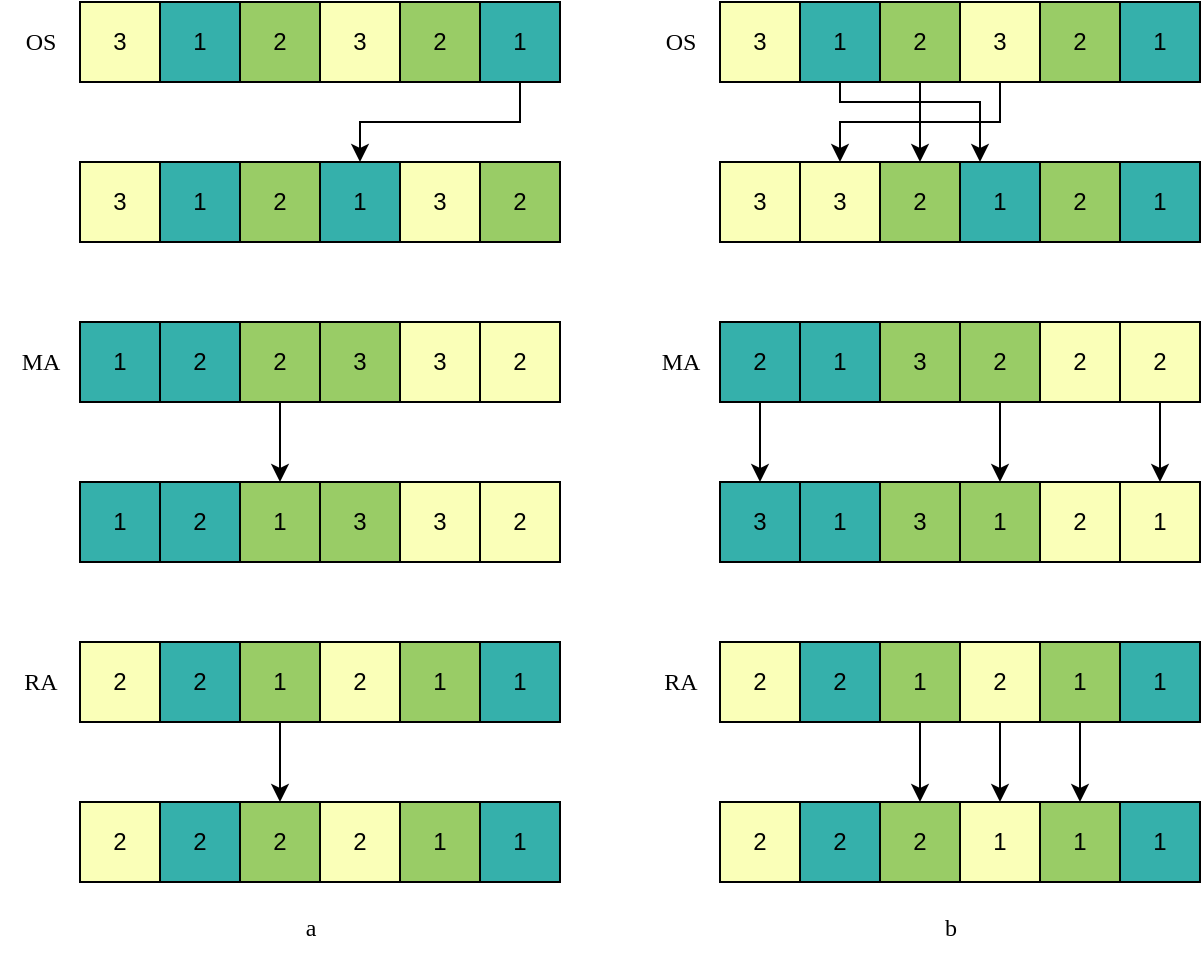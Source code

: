 <mxfile version="26.2.6">
  <diagram name="第 1 页" id="ZxWvzUlnIDP-lIGuV4_N">
    <mxGraphModel dx="1182" dy="630" grid="1" gridSize="10" guides="1" tooltips="1" connect="1" arrows="1" fold="1" page="1" pageScale="1" pageWidth="827" pageHeight="1169" math="0" shadow="0">
      <root>
        <mxCell id="0" />
        <mxCell id="1" parent="0" />
        <mxCell id="BS0-TJ9Gr1dDW-5KP8CO-1" value="3" style="whiteSpace=wrap;html=1;aspect=fixed;fillColor=#FAFFB8;" parent="1" vertex="1">
          <mxGeometry x="120" y="160" width="40" height="40" as="geometry" />
        </mxCell>
        <mxCell id="BS0-TJ9Gr1dDW-5KP8CO-2" value="1" style="whiteSpace=wrap;html=1;aspect=fixed;fillColor=#35B0AB;" parent="1" vertex="1">
          <mxGeometry x="160" y="160" width="40" height="40" as="geometry" />
        </mxCell>
        <mxCell id="BS0-TJ9Gr1dDW-5KP8CO-3" value="2" style="whiteSpace=wrap;html=1;aspect=fixed;fillColor=#99CC66;" parent="1" vertex="1">
          <mxGeometry x="200" y="160" width="40" height="40" as="geometry" />
        </mxCell>
        <mxCell id="BS0-TJ9Gr1dDW-5KP8CO-4" value="3" style="whiteSpace=wrap;html=1;aspect=fixed;fillColor=#FAFFB8;" parent="1" vertex="1">
          <mxGeometry x="240" y="160" width="40" height="40" as="geometry" />
        </mxCell>
        <mxCell id="BS0-TJ9Gr1dDW-5KP8CO-5" value="2" style="whiteSpace=wrap;html=1;aspect=fixed;fillColor=#99CC66;" parent="1" vertex="1">
          <mxGeometry x="280" y="160" width="40" height="40" as="geometry" />
        </mxCell>
        <mxCell id="BS0-TJ9Gr1dDW-5KP8CO-109" style="edgeStyle=orthogonalEdgeStyle;rounded=0;orthogonalLoop=1;jettySize=auto;html=1;exitX=0.5;exitY=1;exitDx=0;exitDy=0;entryX=0.5;entryY=0;entryDx=0;entryDy=0;" parent="1" source="BS0-TJ9Gr1dDW-5KP8CO-6" target="BS0-TJ9Gr1dDW-5KP8CO-12" edge="1">
          <mxGeometry relative="1" as="geometry" />
        </mxCell>
        <mxCell id="BS0-TJ9Gr1dDW-5KP8CO-6" value="1" style="whiteSpace=wrap;html=1;aspect=fixed;fillColor=#35B0AB;" parent="1" vertex="1">
          <mxGeometry x="320" y="160" width="40" height="40" as="geometry" />
        </mxCell>
        <mxCell id="BS0-TJ9Gr1dDW-5KP8CO-7" value="3" style="whiteSpace=wrap;html=1;aspect=fixed;fillColor=#FAFFB8;" parent="1" vertex="1">
          <mxGeometry x="120" y="240" width="40" height="40" as="geometry" />
        </mxCell>
        <mxCell id="BS0-TJ9Gr1dDW-5KP8CO-8" value="1" style="whiteSpace=wrap;html=1;aspect=fixed;fillColor=#35B0AB;" parent="1" vertex="1">
          <mxGeometry x="160" y="240" width="40" height="40" as="geometry" />
        </mxCell>
        <mxCell id="BS0-TJ9Gr1dDW-5KP8CO-9" value="2" style="whiteSpace=wrap;html=1;aspect=fixed;fillColor=#99CC66;" parent="1" vertex="1">
          <mxGeometry x="200" y="240" width="40" height="40" as="geometry" />
        </mxCell>
        <mxCell id="BS0-TJ9Gr1dDW-5KP8CO-10" value="2" style="whiteSpace=wrap;html=1;aspect=fixed;fillColor=#99CC66;" parent="1" vertex="1">
          <mxGeometry x="320" y="240" width="40" height="40" as="geometry" />
        </mxCell>
        <mxCell id="BS0-TJ9Gr1dDW-5KP8CO-11" value="3" style="whiteSpace=wrap;html=1;aspect=fixed;fillColor=#FAFFB8;" parent="1" vertex="1">
          <mxGeometry x="280" y="240" width="40" height="40" as="geometry" />
        </mxCell>
        <mxCell id="BS0-TJ9Gr1dDW-5KP8CO-12" value="1" style="whiteSpace=wrap;html=1;aspect=fixed;fillColor=#35B0AB;" parent="1" vertex="1">
          <mxGeometry x="240" y="240" width="40" height="40" as="geometry" />
        </mxCell>
        <mxCell id="BS0-TJ9Gr1dDW-5KP8CO-13" value="3" style="whiteSpace=wrap;html=1;aspect=fixed;fillColor=#FAFFB8;" parent="1" vertex="1">
          <mxGeometry x="440" y="160" width="40" height="40" as="geometry" />
        </mxCell>
        <mxCell id="ZzFwXnMAfw1WLT5CRGv8-5" style="edgeStyle=orthogonalEdgeStyle;rounded=0;orthogonalLoop=1;jettySize=auto;html=1;exitX=0.5;exitY=1;exitDx=0;exitDy=0;entryX=0.25;entryY=0;entryDx=0;entryDy=0;" edge="1" parent="1" source="BS0-TJ9Gr1dDW-5KP8CO-14" target="BS0-TJ9Gr1dDW-5KP8CO-21">
          <mxGeometry relative="1" as="geometry">
            <Array as="points">
              <mxPoint x="500" y="210" />
              <mxPoint x="570" y="210" />
            </Array>
          </mxGeometry>
        </mxCell>
        <mxCell id="BS0-TJ9Gr1dDW-5KP8CO-14" value="1" style="whiteSpace=wrap;html=1;aspect=fixed;fillColor=#35B0AB;" parent="1" vertex="1">
          <mxGeometry x="480" y="160" width="40" height="40" as="geometry" />
        </mxCell>
        <mxCell id="ZzFwXnMAfw1WLT5CRGv8-2" style="edgeStyle=orthogonalEdgeStyle;rounded=0;orthogonalLoop=1;jettySize=auto;html=1;exitX=0.5;exitY=1;exitDx=0;exitDy=0;entryX=0.5;entryY=0;entryDx=0;entryDy=0;" edge="1" parent="1" source="BS0-TJ9Gr1dDW-5KP8CO-15" target="BS0-TJ9Gr1dDW-5KP8CO-20">
          <mxGeometry relative="1" as="geometry" />
        </mxCell>
        <mxCell id="BS0-TJ9Gr1dDW-5KP8CO-15" value="2" style="whiteSpace=wrap;html=1;aspect=fixed;fillColor=#99CC66;" parent="1" vertex="1">
          <mxGeometry x="520" y="160" width="40" height="40" as="geometry" />
        </mxCell>
        <mxCell id="ZzFwXnMAfw1WLT5CRGv8-1" style="edgeStyle=orthogonalEdgeStyle;rounded=0;orthogonalLoop=1;jettySize=auto;html=1;exitX=0.5;exitY=1;exitDx=0;exitDy=0;entryX=0.5;entryY=0;entryDx=0;entryDy=0;" edge="1" parent="1" source="BS0-TJ9Gr1dDW-5KP8CO-16" target="BS0-TJ9Gr1dDW-5KP8CO-22">
          <mxGeometry relative="1" as="geometry" />
        </mxCell>
        <mxCell id="BS0-TJ9Gr1dDW-5KP8CO-16" value="3" style="whiteSpace=wrap;html=1;aspect=fixed;fillColor=#FAFFB8;" parent="1" vertex="1">
          <mxGeometry x="560" y="160" width="40" height="40" as="geometry" />
        </mxCell>
        <mxCell id="BS0-TJ9Gr1dDW-5KP8CO-17" value="2" style="whiteSpace=wrap;html=1;aspect=fixed;fillColor=#99CC66;" parent="1" vertex="1">
          <mxGeometry x="600" y="160" width="40" height="40" as="geometry" />
        </mxCell>
        <mxCell id="BS0-TJ9Gr1dDW-5KP8CO-18" value="1" style="whiteSpace=wrap;html=1;aspect=fixed;fillColor=#35B0AB;" parent="1" vertex="1">
          <mxGeometry x="640" y="160" width="40" height="40" as="geometry" />
        </mxCell>
        <mxCell id="BS0-TJ9Gr1dDW-5KP8CO-19" value="3" style="whiteSpace=wrap;html=1;aspect=fixed;fillColor=#FAFFB8;" parent="1" vertex="1">
          <mxGeometry x="440" y="240" width="40" height="40" as="geometry" />
        </mxCell>
        <mxCell id="BS0-TJ9Gr1dDW-5KP8CO-20" value="2" style="whiteSpace=wrap;html=1;aspect=fixed;fillColor=#99CC66;" parent="1" vertex="1">
          <mxGeometry x="520" y="240" width="40" height="40" as="geometry" />
        </mxCell>
        <mxCell id="BS0-TJ9Gr1dDW-5KP8CO-21" value="1" style="whiteSpace=wrap;html=1;aspect=fixed;fillColor=#35B0AB;" parent="1" vertex="1">
          <mxGeometry x="560" y="240" width="40" height="40" as="geometry" />
        </mxCell>
        <mxCell id="BS0-TJ9Gr1dDW-5KP8CO-22" value="3" style="whiteSpace=wrap;html=1;aspect=fixed;fillColor=#FAFFB8;" parent="1" vertex="1">
          <mxGeometry x="480" y="240" width="40" height="40" as="geometry" />
        </mxCell>
        <mxCell id="BS0-TJ9Gr1dDW-5KP8CO-23" value="2" style="whiteSpace=wrap;html=1;aspect=fixed;fillColor=#99CC66;" parent="1" vertex="1">
          <mxGeometry x="600" y="240" width="40" height="40" as="geometry" />
        </mxCell>
        <mxCell id="BS0-TJ9Gr1dDW-5KP8CO-24" value="1" style="whiteSpace=wrap;html=1;aspect=fixed;fillColor=#35B0AB;" parent="1" vertex="1">
          <mxGeometry x="640" y="240" width="40" height="40" as="geometry" />
        </mxCell>
        <mxCell id="BS0-TJ9Gr1dDW-5KP8CO-33" value="1" style="whiteSpace=wrap;html=1;aspect=fixed;fillColor=#35B0AB;" parent="1" vertex="1">
          <mxGeometry x="120" y="320" width="40" height="40" as="geometry" />
        </mxCell>
        <mxCell id="BS0-TJ9Gr1dDW-5KP8CO-34" value="2" style="whiteSpace=wrap;html=1;aspect=fixed;fillColor=#35B0AB;" parent="1" vertex="1">
          <mxGeometry x="160" y="320" width="40" height="40" as="geometry" />
        </mxCell>
        <mxCell id="BS0-TJ9Gr1dDW-5KP8CO-47" style="edgeStyle=orthogonalEdgeStyle;rounded=0;orthogonalLoop=1;jettySize=auto;html=1;exitX=0.5;exitY=1;exitDx=0;exitDy=0;entryX=0.5;entryY=0;entryDx=0;entryDy=0;" parent="1" source="BS0-TJ9Gr1dDW-5KP8CO-35" target="BS0-TJ9Gr1dDW-5KP8CO-42" edge="1">
          <mxGeometry relative="1" as="geometry" />
        </mxCell>
        <mxCell id="BS0-TJ9Gr1dDW-5KP8CO-35" value="2" style="whiteSpace=wrap;html=1;aspect=fixed;fillColor=#99CC66;" parent="1" vertex="1">
          <mxGeometry x="200" y="320" width="40" height="40" as="geometry" />
        </mxCell>
        <mxCell id="BS0-TJ9Gr1dDW-5KP8CO-36" value="3" style="whiteSpace=wrap;html=1;aspect=fixed;fillColor=#99CC66;" parent="1" vertex="1">
          <mxGeometry x="240" y="320" width="40" height="40" as="geometry" />
        </mxCell>
        <mxCell id="BS0-TJ9Gr1dDW-5KP8CO-38" value="3" style="whiteSpace=wrap;html=1;aspect=fixed;fillColor=#FAFFB8;" parent="1" vertex="1">
          <mxGeometry x="280" y="320" width="40" height="40" as="geometry" />
        </mxCell>
        <mxCell id="BS0-TJ9Gr1dDW-5KP8CO-39" value="2" style="whiteSpace=wrap;html=1;aspect=fixed;fillColor=#FAFFB8;" parent="1" vertex="1">
          <mxGeometry x="320" y="320" width="40" height="40" as="geometry" />
        </mxCell>
        <mxCell id="BS0-TJ9Gr1dDW-5KP8CO-40" value="1" style="whiteSpace=wrap;html=1;aspect=fixed;fillColor=#35B0AB;" parent="1" vertex="1">
          <mxGeometry x="120" y="400" width="40" height="40" as="geometry" />
        </mxCell>
        <mxCell id="BS0-TJ9Gr1dDW-5KP8CO-41" value="2" style="whiteSpace=wrap;html=1;aspect=fixed;fillColor=#35B0AB;" parent="1" vertex="1">
          <mxGeometry x="160" y="400" width="40" height="40" as="geometry" />
        </mxCell>
        <mxCell id="BS0-TJ9Gr1dDW-5KP8CO-42" value="1" style="whiteSpace=wrap;html=1;aspect=fixed;fillColor=#99CC66;" parent="1" vertex="1">
          <mxGeometry x="200" y="400" width="40" height="40" as="geometry" />
        </mxCell>
        <mxCell id="BS0-TJ9Gr1dDW-5KP8CO-43" value="3" style="whiteSpace=wrap;html=1;aspect=fixed;fillColor=#99CC66;" parent="1" vertex="1">
          <mxGeometry x="240" y="400" width="40" height="40" as="geometry" />
        </mxCell>
        <mxCell id="BS0-TJ9Gr1dDW-5KP8CO-44" value="3" style="whiteSpace=wrap;html=1;aspect=fixed;fillColor=#FAFFB8;" parent="1" vertex="1">
          <mxGeometry x="280" y="400" width="40" height="40" as="geometry" />
        </mxCell>
        <mxCell id="BS0-TJ9Gr1dDW-5KP8CO-45" value="2" style="whiteSpace=wrap;html=1;aspect=fixed;fillColor=#FAFFB8;" parent="1" vertex="1">
          <mxGeometry x="320" y="400" width="40" height="40" as="geometry" />
        </mxCell>
        <mxCell id="BS0-TJ9Gr1dDW-5KP8CO-64" style="edgeStyle=orthogonalEdgeStyle;rounded=0;orthogonalLoop=1;jettySize=auto;html=1;exitX=0.5;exitY=1;exitDx=0;exitDy=0;entryX=0.5;entryY=0;entryDx=0;entryDy=0;" parent="1" source="BS0-TJ9Gr1dDW-5KP8CO-49" target="BS0-TJ9Gr1dDW-5KP8CO-56" edge="1">
          <mxGeometry relative="1" as="geometry" />
        </mxCell>
        <mxCell id="BS0-TJ9Gr1dDW-5KP8CO-49" value="2" style="whiteSpace=wrap;html=1;aspect=fixed;fillColor=#35B0AB;" parent="1" vertex="1">
          <mxGeometry x="440" y="320" width="40" height="40" as="geometry" />
        </mxCell>
        <mxCell id="BS0-TJ9Gr1dDW-5KP8CO-50" value="1" style="whiteSpace=wrap;html=1;aspect=fixed;fillColor=#35B0AB;" parent="1" vertex="1">
          <mxGeometry x="480" y="320" width="40" height="40" as="geometry" />
        </mxCell>
        <mxCell id="BS0-TJ9Gr1dDW-5KP8CO-52" value="3" style="whiteSpace=wrap;html=1;aspect=fixed;fillColor=#99CC66;" parent="1" vertex="1">
          <mxGeometry x="520" y="320" width="40" height="40" as="geometry" />
        </mxCell>
        <mxCell id="BS0-TJ9Gr1dDW-5KP8CO-62" style="edgeStyle=orthogonalEdgeStyle;rounded=0;orthogonalLoop=1;jettySize=auto;html=1;exitX=0.5;exitY=1;exitDx=0;exitDy=0;entryX=0.5;entryY=0;entryDx=0;entryDy=0;" parent="1" source="BS0-TJ9Gr1dDW-5KP8CO-53" target="BS0-TJ9Gr1dDW-5KP8CO-59" edge="1">
          <mxGeometry relative="1" as="geometry" />
        </mxCell>
        <mxCell id="BS0-TJ9Gr1dDW-5KP8CO-53" value="2" style="whiteSpace=wrap;html=1;aspect=fixed;fillColor=#99CC66;" parent="1" vertex="1">
          <mxGeometry x="560" y="320" width="40" height="40" as="geometry" />
        </mxCell>
        <mxCell id="BS0-TJ9Gr1dDW-5KP8CO-54" value="2" style="whiteSpace=wrap;html=1;aspect=fixed;gradientColor=none;fillColor=#FAFFB8;" parent="1" vertex="1">
          <mxGeometry x="600" y="320" width="40" height="40" as="geometry" />
        </mxCell>
        <mxCell id="BS0-TJ9Gr1dDW-5KP8CO-63" style="edgeStyle=orthogonalEdgeStyle;rounded=0;orthogonalLoop=1;jettySize=auto;html=1;exitX=0.5;exitY=1;exitDx=0;exitDy=0;entryX=0.5;entryY=0;entryDx=0;entryDy=0;" parent="1" source="BS0-TJ9Gr1dDW-5KP8CO-55" target="BS0-TJ9Gr1dDW-5KP8CO-61" edge="1">
          <mxGeometry relative="1" as="geometry" />
        </mxCell>
        <mxCell id="BS0-TJ9Gr1dDW-5KP8CO-55" value="2" style="whiteSpace=wrap;html=1;aspect=fixed;gradientColor=none;fillColor=#FAFFB8;" parent="1" vertex="1">
          <mxGeometry x="640" y="320" width="40" height="40" as="geometry" />
        </mxCell>
        <mxCell id="BS0-TJ9Gr1dDW-5KP8CO-56" value="3" style="whiteSpace=wrap;html=1;aspect=fixed;fillColor=#35B0AB;" parent="1" vertex="1">
          <mxGeometry x="440" y="400" width="40" height="40" as="geometry" />
        </mxCell>
        <mxCell id="BS0-TJ9Gr1dDW-5KP8CO-57" value="1" style="whiteSpace=wrap;html=1;aspect=fixed;fillColor=#35B0AB;" parent="1" vertex="1">
          <mxGeometry x="480" y="400" width="40" height="40" as="geometry" />
        </mxCell>
        <mxCell id="BS0-TJ9Gr1dDW-5KP8CO-58" value="3" style="whiteSpace=wrap;html=1;aspect=fixed;fillColor=#99CC66;" parent="1" vertex="1">
          <mxGeometry x="520" y="400" width="40" height="40" as="geometry" />
        </mxCell>
        <mxCell id="BS0-TJ9Gr1dDW-5KP8CO-59" value="1" style="whiteSpace=wrap;html=1;aspect=fixed;fillColor=#99CC66;" parent="1" vertex="1">
          <mxGeometry x="560" y="400" width="40" height="40" as="geometry" />
        </mxCell>
        <mxCell id="BS0-TJ9Gr1dDW-5KP8CO-60" value="2" style="whiteSpace=wrap;html=1;aspect=fixed;fillColor=#FAFFB8;" parent="1" vertex="1">
          <mxGeometry x="600" y="400" width="40" height="40" as="geometry" />
        </mxCell>
        <mxCell id="BS0-TJ9Gr1dDW-5KP8CO-61" value="1" style="whiteSpace=wrap;html=1;aspect=fixed;fillColor=#FAFFB8;" parent="1" vertex="1">
          <mxGeometry x="640" y="400" width="40" height="40" as="geometry" />
        </mxCell>
        <mxCell id="BS0-TJ9Gr1dDW-5KP8CO-66" value="2" style="whiteSpace=wrap;html=1;aspect=fixed;fillColor=#FAFFB8;" parent="1" vertex="1">
          <mxGeometry x="120" y="480" width="40" height="40" as="geometry" />
        </mxCell>
        <mxCell id="BS0-TJ9Gr1dDW-5KP8CO-67" value="2" style="whiteSpace=wrap;html=1;aspect=fixed;fillColor=#35B0AB;" parent="1" vertex="1">
          <mxGeometry x="160" y="480" width="40" height="40" as="geometry" />
        </mxCell>
        <mxCell id="BS0-TJ9Gr1dDW-5KP8CO-68" style="edgeStyle=orthogonalEdgeStyle;rounded=0;orthogonalLoop=1;jettySize=auto;html=1;exitX=0.5;exitY=1;exitDx=0;exitDy=0;entryX=0.5;entryY=0;entryDx=0;entryDy=0;" parent="1" source="BS0-TJ9Gr1dDW-5KP8CO-69" target="BS0-TJ9Gr1dDW-5KP8CO-75" edge="1">
          <mxGeometry relative="1" as="geometry" />
        </mxCell>
        <mxCell id="BS0-TJ9Gr1dDW-5KP8CO-69" value="1" style="whiteSpace=wrap;html=1;aspect=fixed;fillColor=#99CC66;" parent="1" vertex="1">
          <mxGeometry x="200" y="480" width="40" height="40" as="geometry" />
        </mxCell>
        <mxCell id="BS0-TJ9Gr1dDW-5KP8CO-70" value="2" style="whiteSpace=wrap;html=1;aspect=fixed;fillColor=#FAFFB8;" parent="1" vertex="1">
          <mxGeometry x="240" y="480" width="40" height="40" as="geometry" />
        </mxCell>
        <mxCell id="BS0-TJ9Gr1dDW-5KP8CO-71" value="1" style="whiteSpace=wrap;html=1;aspect=fixed;fillColor=#99CC66;" parent="1" vertex="1">
          <mxGeometry x="280" y="480" width="40" height="40" as="geometry" />
        </mxCell>
        <mxCell id="BS0-TJ9Gr1dDW-5KP8CO-72" value="1" style="whiteSpace=wrap;html=1;aspect=fixed;fillColor=#35B0AB;" parent="1" vertex="1">
          <mxGeometry x="320" y="480" width="40" height="40" as="geometry" />
        </mxCell>
        <mxCell id="BS0-TJ9Gr1dDW-5KP8CO-73" value="2" style="whiteSpace=wrap;html=1;aspect=fixed;fillColor=#FAFFB8;" parent="1" vertex="1">
          <mxGeometry x="120" y="560" width="40" height="40" as="geometry" />
        </mxCell>
        <mxCell id="BS0-TJ9Gr1dDW-5KP8CO-74" value="2" style="whiteSpace=wrap;html=1;aspect=fixed;fillColor=#35B0AB;" parent="1" vertex="1">
          <mxGeometry x="160" y="560" width="40" height="40" as="geometry" />
        </mxCell>
        <mxCell id="BS0-TJ9Gr1dDW-5KP8CO-75" value="2" style="whiteSpace=wrap;html=1;aspect=fixed;fillColor=#99CC66;" parent="1" vertex="1">
          <mxGeometry x="200" y="560" width="40" height="40" as="geometry" />
        </mxCell>
        <mxCell id="BS0-TJ9Gr1dDW-5KP8CO-76" value="2" style="whiteSpace=wrap;html=1;aspect=fixed;fillColor=#FAFFB8;" parent="1" vertex="1">
          <mxGeometry x="240" y="560" width="40" height="40" as="geometry" />
        </mxCell>
        <mxCell id="BS0-TJ9Gr1dDW-5KP8CO-77" value="1" style="whiteSpace=wrap;html=1;aspect=fixed;fillColor=#99CC66;" parent="1" vertex="1">
          <mxGeometry x="280" y="560" width="40" height="40" as="geometry" />
        </mxCell>
        <mxCell id="BS0-TJ9Gr1dDW-5KP8CO-78" value="1" style="whiteSpace=wrap;html=1;aspect=fixed;fillColor=#35B0AB;" parent="1" vertex="1">
          <mxGeometry x="320" y="560" width="40" height="40" as="geometry" />
        </mxCell>
        <mxCell id="BS0-TJ9Gr1dDW-5KP8CO-80" value="2" style="whiteSpace=wrap;html=1;aspect=fixed;fillColor=#FAFFB8;" parent="1" vertex="1">
          <mxGeometry x="440" y="480" width="40" height="40" as="geometry" />
        </mxCell>
        <mxCell id="BS0-TJ9Gr1dDW-5KP8CO-81" value="2" style="whiteSpace=wrap;html=1;aspect=fixed;fillColor=#35B0AB;" parent="1" vertex="1">
          <mxGeometry x="480" y="480" width="40" height="40" as="geometry" />
        </mxCell>
        <mxCell id="BS0-TJ9Gr1dDW-5KP8CO-93" style="edgeStyle=orthogonalEdgeStyle;rounded=0;orthogonalLoop=1;jettySize=auto;html=1;exitX=0.5;exitY=1;exitDx=0;exitDy=0;entryX=0.5;entryY=0;entryDx=0;entryDy=0;" parent="1" source="BS0-TJ9Gr1dDW-5KP8CO-83" target="BS0-TJ9Gr1dDW-5KP8CO-89" edge="1">
          <mxGeometry relative="1" as="geometry" />
        </mxCell>
        <mxCell id="BS0-TJ9Gr1dDW-5KP8CO-83" value="1" style="whiteSpace=wrap;html=1;aspect=fixed;fillColor=#99CC66;" parent="1" vertex="1">
          <mxGeometry x="520" y="480" width="40" height="40" as="geometry" />
        </mxCell>
        <mxCell id="BS0-TJ9Gr1dDW-5KP8CO-94" style="edgeStyle=orthogonalEdgeStyle;rounded=0;orthogonalLoop=1;jettySize=auto;html=1;exitX=0.5;exitY=1;exitDx=0;exitDy=0;entryX=0.5;entryY=0;entryDx=0;entryDy=0;" parent="1" source="BS0-TJ9Gr1dDW-5KP8CO-84" target="BS0-TJ9Gr1dDW-5KP8CO-90" edge="1">
          <mxGeometry relative="1" as="geometry" />
        </mxCell>
        <mxCell id="BS0-TJ9Gr1dDW-5KP8CO-84" value="2" style="whiteSpace=wrap;html=1;aspect=fixed;fillColor=#FAFFB8;" parent="1" vertex="1">
          <mxGeometry x="560" y="480" width="40" height="40" as="geometry" />
        </mxCell>
        <mxCell id="BS0-TJ9Gr1dDW-5KP8CO-95" style="edgeStyle=orthogonalEdgeStyle;rounded=0;orthogonalLoop=1;jettySize=auto;html=1;exitX=0.5;exitY=1;exitDx=0;exitDy=0;entryX=0.5;entryY=0;entryDx=0;entryDy=0;" parent="1" source="BS0-TJ9Gr1dDW-5KP8CO-85" target="BS0-TJ9Gr1dDW-5KP8CO-91" edge="1">
          <mxGeometry relative="1" as="geometry" />
        </mxCell>
        <mxCell id="BS0-TJ9Gr1dDW-5KP8CO-85" value="1" style="whiteSpace=wrap;html=1;aspect=fixed;fillColor=#99CC66;" parent="1" vertex="1">
          <mxGeometry x="600" y="480" width="40" height="40" as="geometry" />
        </mxCell>
        <mxCell id="BS0-TJ9Gr1dDW-5KP8CO-86" value="1" style="whiteSpace=wrap;html=1;aspect=fixed;fillColor=#35B0AB;" parent="1" vertex="1">
          <mxGeometry x="640" y="480" width="40" height="40" as="geometry" />
        </mxCell>
        <mxCell id="BS0-TJ9Gr1dDW-5KP8CO-87" value="2" style="whiteSpace=wrap;html=1;aspect=fixed;fillColor=#FAFFB8;" parent="1" vertex="1">
          <mxGeometry x="440" y="560" width="40" height="40" as="geometry" />
        </mxCell>
        <mxCell id="BS0-TJ9Gr1dDW-5KP8CO-88" value="2" style="whiteSpace=wrap;html=1;aspect=fixed;fillColor=#35B0AB;" parent="1" vertex="1">
          <mxGeometry x="480" y="560" width="40" height="40" as="geometry" />
        </mxCell>
        <mxCell id="BS0-TJ9Gr1dDW-5KP8CO-89" value="2" style="whiteSpace=wrap;html=1;aspect=fixed;fillColor=#99CC66;" parent="1" vertex="1">
          <mxGeometry x="520" y="560" width="40" height="40" as="geometry" />
        </mxCell>
        <mxCell id="BS0-TJ9Gr1dDW-5KP8CO-90" value="1" style="whiteSpace=wrap;html=1;aspect=fixed;fillColor=#FAFFB8;" parent="1" vertex="1">
          <mxGeometry x="560" y="560" width="40" height="40" as="geometry" />
        </mxCell>
        <mxCell id="BS0-TJ9Gr1dDW-5KP8CO-91" value="1" style="whiteSpace=wrap;html=1;aspect=fixed;fillColor=#99CC66;" parent="1" vertex="1">
          <mxGeometry x="600" y="560" width="40" height="40" as="geometry" />
        </mxCell>
        <mxCell id="BS0-TJ9Gr1dDW-5KP8CO-92" value="1" style="whiteSpace=wrap;html=1;aspect=fixed;fillColor=#35B0AB;" parent="1" vertex="1">
          <mxGeometry x="640" y="560" width="40" height="40" as="geometry" />
        </mxCell>
        <mxCell id="BS0-TJ9Gr1dDW-5KP8CO-99" value="OS" style="text;html=1;align=center;verticalAlign=middle;resizable=0;points=[];autosize=1;strokeColor=none;fillColor=none;fontFamily=Times New Roman;" parent="1" vertex="1">
          <mxGeometry x="80" y="165" width="40" height="30" as="geometry" />
        </mxCell>
        <mxCell id="BS0-TJ9Gr1dDW-5KP8CO-100" value="MA" style="text;html=1;align=center;verticalAlign=middle;resizable=0;points=[];autosize=1;strokeColor=none;fillColor=none;fontFamily=Times New Roman;" parent="1" vertex="1">
          <mxGeometry x="80" y="325" width="40" height="30" as="geometry" />
        </mxCell>
        <mxCell id="BS0-TJ9Gr1dDW-5KP8CO-101" value="RA" style="text;html=1;align=center;verticalAlign=middle;resizable=0;points=[];autosize=1;strokeColor=none;fillColor=none;fontFamily=Times New Roman;" parent="1" vertex="1">
          <mxGeometry x="80" y="485" width="40" height="30" as="geometry" />
        </mxCell>
        <mxCell id="BS0-TJ9Gr1dDW-5KP8CO-102" value="OS" style="text;html=1;align=center;verticalAlign=middle;resizable=0;points=[];autosize=1;strokeColor=none;fillColor=none;fontFamily=Times New Roman;" parent="1" vertex="1">
          <mxGeometry x="400" y="165" width="40" height="30" as="geometry" />
        </mxCell>
        <mxCell id="BS0-TJ9Gr1dDW-5KP8CO-103" value="MA" style="text;html=1;align=center;verticalAlign=middle;resizable=0;points=[];autosize=1;strokeColor=none;fillColor=none;fontFamily=Times New Roman;" parent="1" vertex="1">
          <mxGeometry x="400" y="325" width="40" height="30" as="geometry" />
        </mxCell>
        <mxCell id="BS0-TJ9Gr1dDW-5KP8CO-104" value="RA" style="text;html=1;align=center;verticalAlign=middle;resizable=0;points=[];autosize=1;strokeColor=none;fillColor=none;fontFamily=Times New Roman;" parent="1" vertex="1">
          <mxGeometry x="400" y="485" width="40" height="30" as="geometry" />
        </mxCell>
        <mxCell id="BS0-TJ9Gr1dDW-5KP8CO-105" value="a" style="text;html=1;align=center;verticalAlign=middle;resizable=0;points=[];autosize=1;strokeColor=none;fillColor=none;fontFamily=Times New Roman;" parent="1" vertex="1">
          <mxGeometry x="220" y="608" width="30" height="30" as="geometry" />
        </mxCell>
        <mxCell id="BS0-TJ9Gr1dDW-5KP8CO-106" value="b" style="text;html=1;align=center;verticalAlign=middle;resizable=0;points=[];autosize=1;strokeColor=none;fillColor=none;fontFamily=Times New Roman;" parent="1" vertex="1">
          <mxGeometry x="540" y="608" width="30" height="30" as="geometry" />
        </mxCell>
      </root>
    </mxGraphModel>
  </diagram>
</mxfile>
